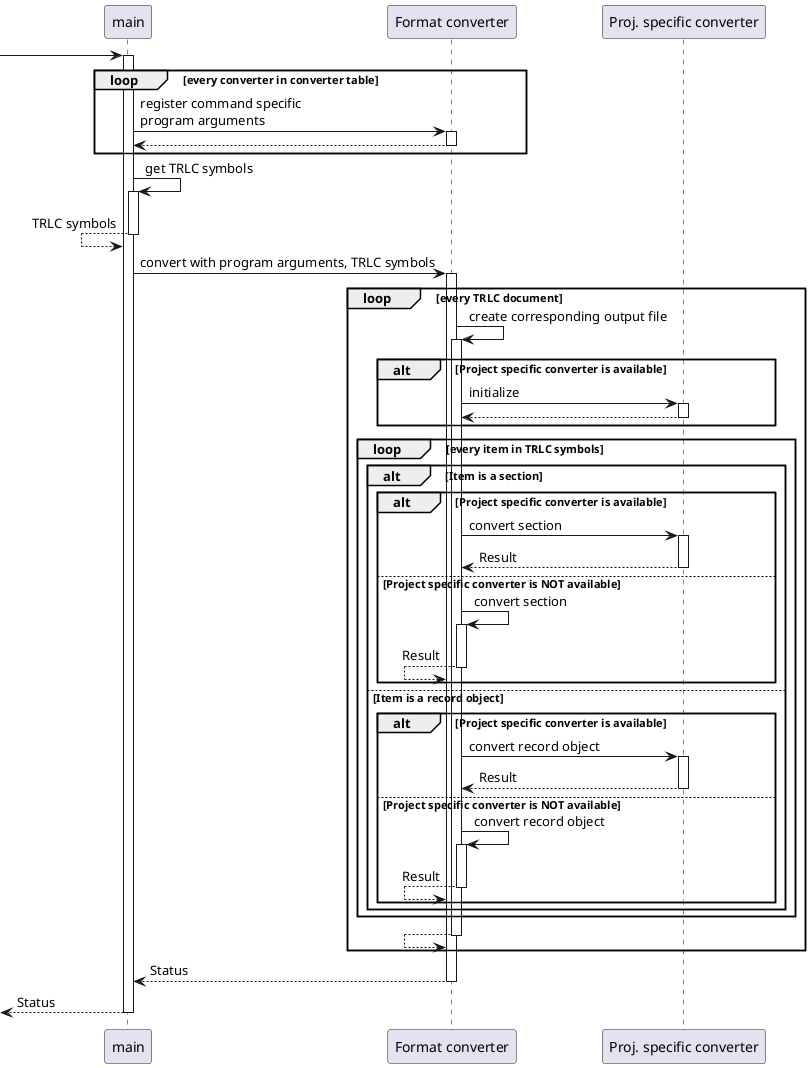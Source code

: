 @startuml sequence_diagram

participant "main" as main
participant "Format converter" as formatConverter
participant "Proj. specific converter" as projSpecConv

autoactivate on

-> main

loop every converter in converter table
    main -> formatConverter: register command specific\nprogram arguments
    main <-- formatConverter
end

main -> main: get TRLC symbols
main <-- main: TRLC symbols

main -> formatConverter: convert with program arguments, TRLC symbols

    loop every TRLC document
        formatConverter -> formatConverter: create corresponding output file

            alt Project specific converter is available
                formatConverter -> projSpecConv: initialize
                formatConverter <-- projSpecConv
            end

            loop every item in TRLC symbols

                alt Item is a section

                    alt Project specific converter is available
                        formatConverter -> projSpecConv: convert section
                        formatConverter <-- projSpecConv: Result
                    else Project specific converter is NOT available
                        formatConverter -> formatConverter: convert section
                        formatConverter <-- formatConverter: Result
                    end

                else Item is a record object

                    alt Project specific converter is available
                        formatConverter -> projSpecConv: convert record object
                        formatConverter <-- projSpecConv: Result
                    else Project specific converter is NOT available
                        formatConverter -> formatConverter: convert record object
                        formatConverter <-- formatConverter: Result
                    end

                end

            end

        formatConverter <-- formatConverter
    end

main <-- formatConverter: Status

<-- main: Status

@enduml
